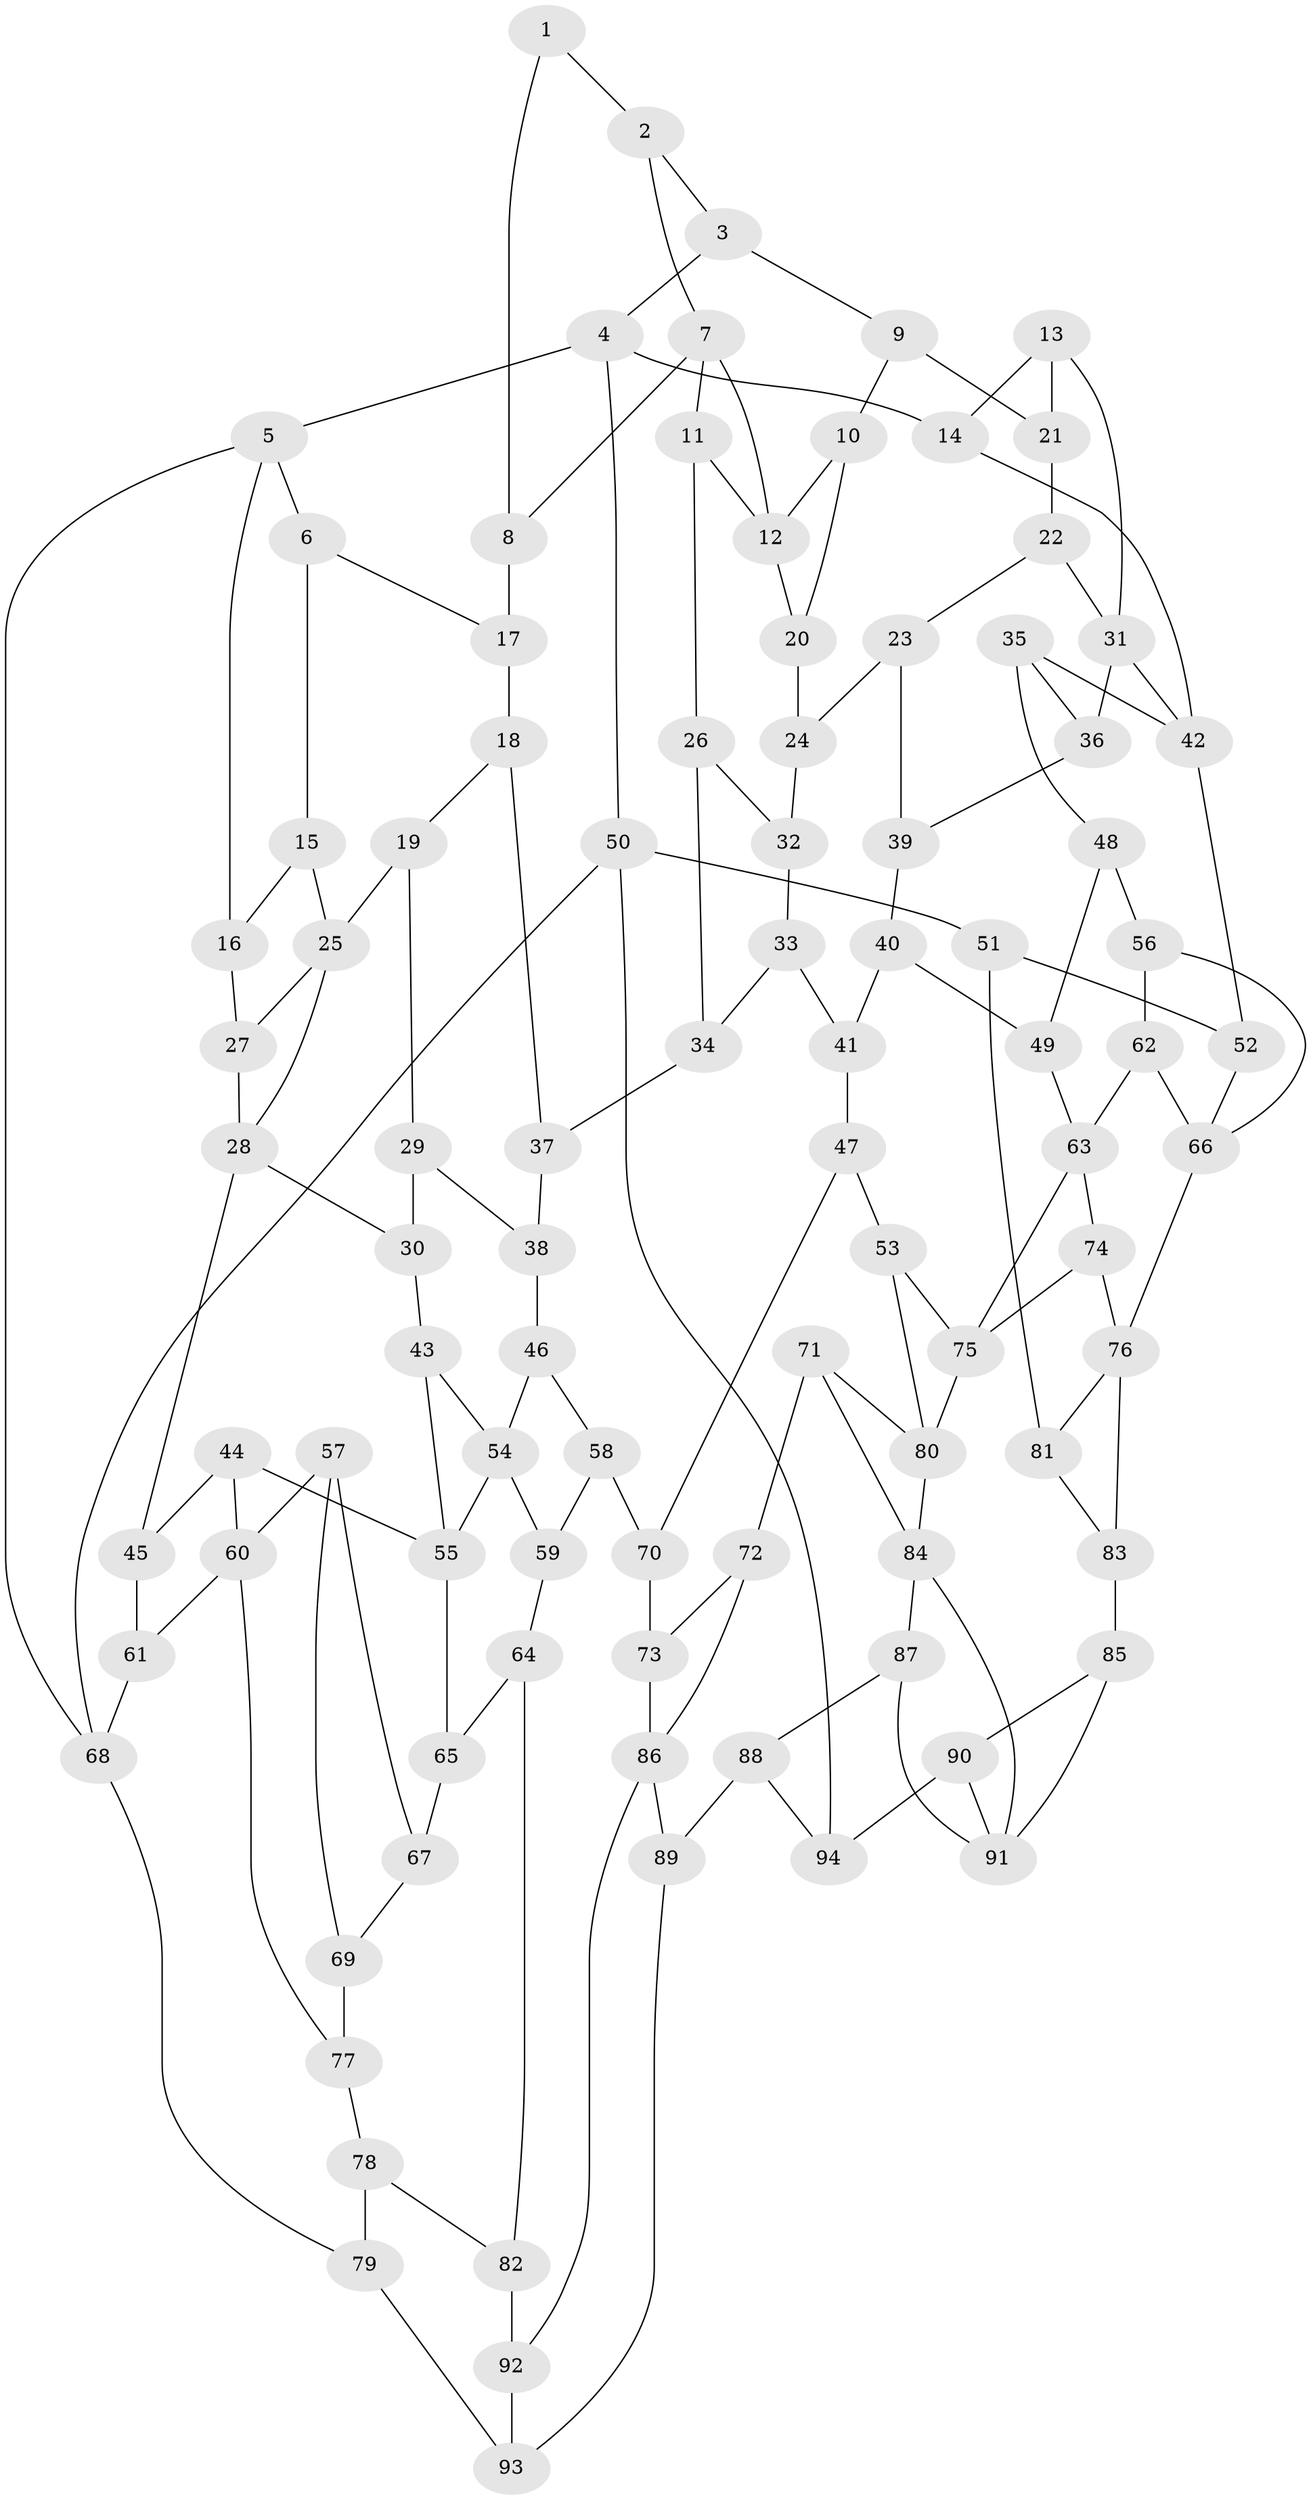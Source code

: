 // original degree distribution, {3: 0.014925373134328358, 5: 0.5074626865671642, 4: 0.2462686567164179, 6: 0.23134328358208955}
// Generated by graph-tools (version 1.1) at 2025/38/03/04/25 23:38:26]
// undirected, 94 vertices, 151 edges
graph export_dot {
  node [color=gray90,style=filled];
  1;
  2;
  3;
  4;
  5;
  6;
  7;
  8;
  9;
  10;
  11;
  12;
  13;
  14;
  15;
  16;
  17;
  18;
  19;
  20;
  21;
  22;
  23;
  24;
  25;
  26;
  27;
  28;
  29;
  30;
  31;
  32;
  33;
  34;
  35;
  36;
  37;
  38;
  39;
  40;
  41;
  42;
  43;
  44;
  45;
  46;
  47;
  48;
  49;
  50;
  51;
  52;
  53;
  54;
  55;
  56;
  57;
  58;
  59;
  60;
  61;
  62;
  63;
  64;
  65;
  66;
  67;
  68;
  69;
  70;
  71;
  72;
  73;
  74;
  75;
  76;
  77;
  78;
  79;
  80;
  81;
  82;
  83;
  84;
  85;
  86;
  87;
  88;
  89;
  90;
  91;
  92;
  93;
  94;
  1 -- 2 [weight=1.0];
  1 -- 8 [weight=1.0];
  2 -- 3 [weight=1.0];
  2 -- 7 [weight=1.0];
  3 -- 4 [weight=1.0];
  3 -- 9 [weight=1.0];
  4 -- 5 [weight=1.0];
  4 -- 14 [weight=1.0];
  4 -- 50 [weight=1.0];
  5 -- 6 [weight=1.0];
  5 -- 16 [weight=1.0];
  5 -- 68 [weight=1.0];
  6 -- 15 [weight=1.0];
  6 -- 17 [weight=1.0];
  7 -- 8 [weight=1.0];
  7 -- 11 [weight=1.0];
  7 -- 12 [weight=1.0];
  8 -- 17 [weight=2.0];
  9 -- 10 [weight=1.0];
  9 -- 21 [weight=2.0];
  10 -- 12 [weight=1.0];
  10 -- 20 [weight=1.0];
  11 -- 12 [weight=1.0];
  11 -- 26 [weight=1.0];
  12 -- 20 [weight=1.0];
  13 -- 14 [weight=1.0];
  13 -- 21 [weight=1.0];
  13 -- 31 [weight=1.0];
  14 -- 42 [weight=1.0];
  15 -- 16 [weight=1.0];
  15 -- 25 [weight=1.0];
  16 -- 27 [weight=2.0];
  17 -- 18 [weight=1.0];
  18 -- 19 [weight=1.0];
  18 -- 37 [weight=1.0];
  19 -- 25 [weight=1.0];
  19 -- 29 [weight=1.0];
  20 -- 24 [weight=1.0];
  21 -- 22 [weight=1.0];
  22 -- 23 [weight=1.0];
  22 -- 31 [weight=1.0];
  23 -- 24 [weight=1.0];
  23 -- 39 [weight=1.0];
  24 -- 32 [weight=2.0];
  25 -- 27 [weight=1.0];
  25 -- 28 [weight=1.0];
  26 -- 32 [weight=1.0];
  26 -- 34 [weight=1.0];
  27 -- 28 [weight=1.0];
  28 -- 30 [weight=1.0];
  28 -- 45 [weight=1.0];
  29 -- 30 [weight=1.0];
  29 -- 38 [weight=1.0];
  30 -- 43 [weight=1.0];
  31 -- 36 [weight=1.0];
  31 -- 42 [weight=1.0];
  32 -- 33 [weight=1.0];
  33 -- 34 [weight=1.0];
  33 -- 41 [weight=1.0];
  34 -- 37 [weight=2.0];
  35 -- 36 [weight=1.0];
  35 -- 42 [weight=1.0];
  35 -- 48 [weight=1.0];
  36 -- 39 [weight=1.0];
  37 -- 38 [weight=1.0];
  38 -- 46 [weight=1.0];
  39 -- 40 [weight=1.0];
  40 -- 41 [weight=1.0];
  40 -- 49 [weight=1.0];
  41 -- 47 [weight=1.0];
  42 -- 52 [weight=1.0];
  43 -- 54 [weight=1.0];
  43 -- 55 [weight=1.0];
  44 -- 45 [weight=1.0];
  44 -- 55 [weight=1.0];
  44 -- 60 [weight=1.0];
  45 -- 61 [weight=1.0];
  46 -- 54 [weight=1.0];
  46 -- 58 [weight=1.0];
  47 -- 53 [weight=1.0];
  47 -- 70 [weight=1.0];
  48 -- 49 [weight=1.0];
  48 -- 56 [weight=2.0];
  49 -- 63 [weight=1.0];
  50 -- 51 [weight=1.0];
  50 -- 68 [weight=1.0];
  50 -- 94 [weight=1.0];
  51 -- 52 [weight=1.0];
  51 -- 81 [weight=1.0];
  52 -- 66 [weight=1.0];
  53 -- 75 [weight=1.0];
  53 -- 80 [weight=1.0];
  54 -- 55 [weight=1.0];
  54 -- 59 [weight=1.0];
  55 -- 65 [weight=1.0];
  56 -- 62 [weight=1.0];
  56 -- 66 [weight=1.0];
  57 -- 60 [weight=1.0];
  57 -- 67 [weight=1.0];
  57 -- 69 [weight=1.0];
  58 -- 59 [weight=1.0];
  58 -- 70 [weight=2.0];
  59 -- 64 [weight=1.0];
  60 -- 61 [weight=1.0];
  60 -- 77 [weight=1.0];
  61 -- 68 [weight=1.0];
  62 -- 63 [weight=1.0];
  62 -- 66 [weight=1.0];
  63 -- 74 [weight=1.0];
  63 -- 75 [weight=1.0];
  64 -- 65 [weight=1.0];
  64 -- 82 [weight=1.0];
  65 -- 67 [weight=2.0];
  66 -- 76 [weight=1.0];
  67 -- 69 [weight=1.0];
  68 -- 79 [weight=1.0];
  69 -- 77 [weight=2.0];
  70 -- 73 [weight=1.0];
  71 -- 72 [weight=1.0];
  71 -- 80 [weight=1.0];
  71 -- 84 [weight=1.0];
  72 -- 73 [weight=1.0];
  72 -- 86 [weight=1.0];
  73 -- 86 [weight=1.0];
  74 -- 75 [weight=1.0];
  74 -- 76 [weight=1.0];
  75 -- 80 [weight=1.0];
  76 -- 81 [weight=1.0];
  76 -- 83 [weight=1.0];
  77 -- 78 [weight=1.0];
  78 -- 79 [weight=1.0];
  78 -- 82 [weight=1.0];
  79 -- 93 [weight=1.0];
  80 -- 84 [weight=1.0];
  81 -- 83 [weight=1.0];
  82 -- 92 [weight=2.0];
  83 -- 85 [weight=2.0];
  84 -- 87 [weight=1.0];
  84 -- 91 [weight=1.0];
  85 -- 90 [weight=1.0];
  85 -- 91 [weight=1.0];
  86 -- 89 [weight=1.0];
  86 -- 92 [weight=1.0];
  87 -- 88 [weight=1.0];
  87 -- 91 [weight=1.0];
  88 -- 89 [weight=1.0];
  88 -- 94 [weight=1.0];
  89 -- 93 [weight=1.0];
  90 -- 91 [weight=1.0];
  90 -- 94 [weight=1.0];
  92 -- 93 [weight=1.0];
}
